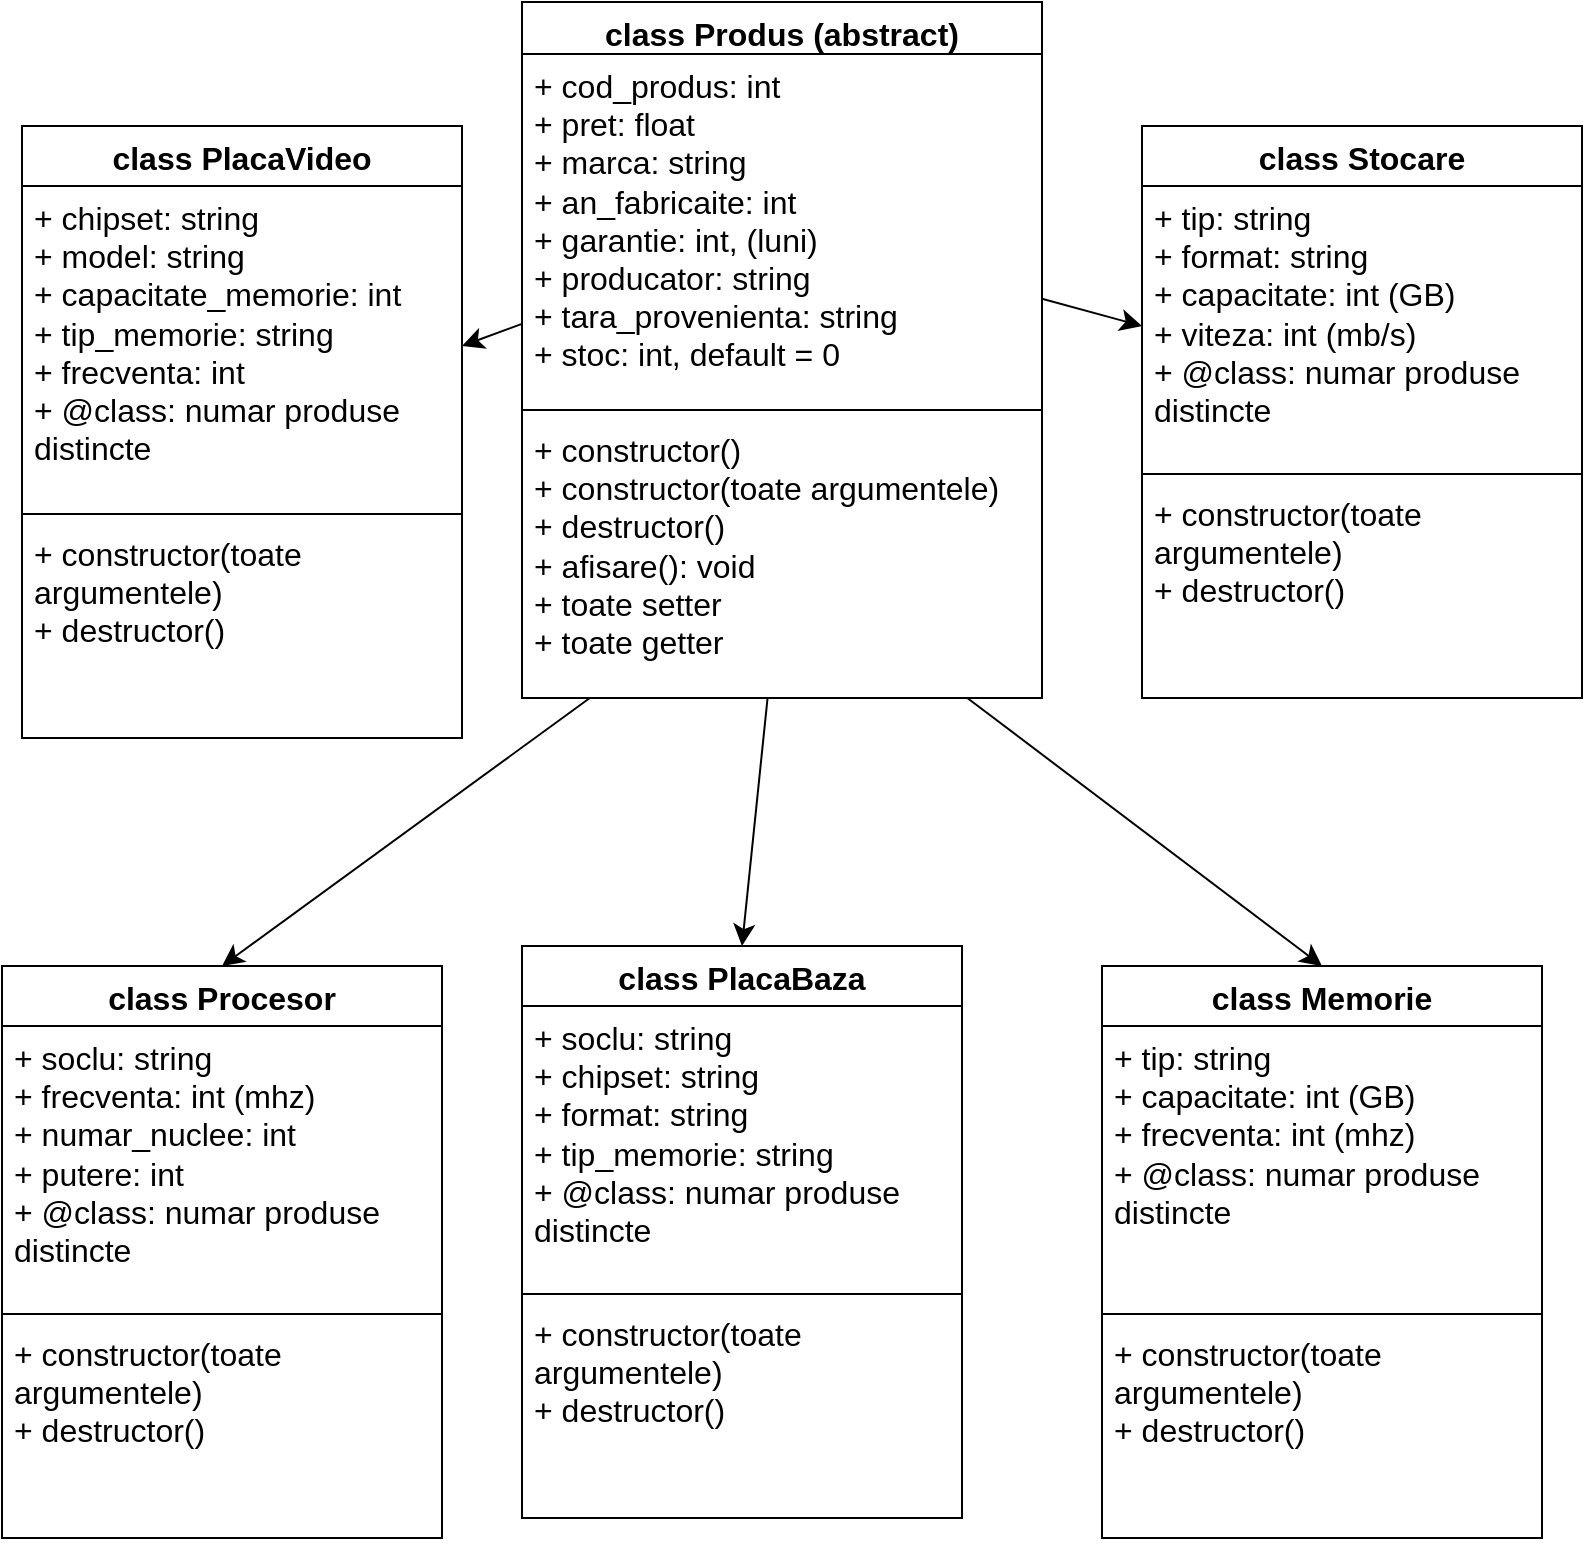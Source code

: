 <mxfile version="22.1.21" type="device">
  <diagram id="C5RBs43oDa-KdzZeNtuy" name="Page-1">
    <mxGraphModel dx="975" dy="834" grid="1" gridSize="10" guides="1" tooltips="1" connect="1" arrows="1" fold="1" page="1" pageScale="1" pageWidth="827" pageHeight="1169" math="0" shadow="0">
      <root>
        <mxCell id="WIyWlLk6GJQsqaUBKTNV-0" />
        <mxCell id="WIyWlLk6GJQsqaUBKTNV-1" parent="WIyWlLk6GJQsqaUBKTNV-0" />
        <mxCell id="Ku1soB3VHKQDk2RZOCrD-0" value="class Produs (abstract)" style="swimlane;fontStyle=1;align=center;verticalAlign=top;childLayout=stackLayout;horizontal=1;startSize=26;horizontalStack=0;resizeParent=1;resizeParentMax=0;resizeLast=0;collapsible=1;marginBottom=0;whiteSpace=wrap;html=1;fontSize=16;" vertex="1" parent="WIyWlLk6GJQsqaUBKTNV-1">
          <mxGeometry x="270" y="38" width="260" height="348" as="geometry">
            <mxRectangle x="334" y="30" width="100" height="30" as="alternateBounds" />
          </mxGeometry>
        </mxCell>
        <mxCell id="Ku1soB3VHKQDk2RZOCrD-1" value="+ cod_produs: int&lt;br&gt;+&amp;nbsp;pret: float&lt;br&gt;+ marca: string&lt;br&gt;+&amp;nbsp;an_fabricaite: int&lt;br&gt;+ garantie: int, (luni)&lt;br&gt;+ producator: string&lt;br&gt;+ tara_provenienta: string&lt;br&gt;+ stoc: int, default = 0" style="text;strokeColor=none;fillColor=none;align=left;verticalAlign=top;spacingLeft=4;spacingRight=4;overflow=hidden;rotatable=0;points=[[0,0.5],[1,0.5]];portConstraint=eastwest;whiteSpace=wrap;html=1;fontSize=16;" vertex="1" parent="Ku1soB3VHKQDk2RZOCrD-0">
          <mxGeometry y="26" width="260" height="174" as="geometry" />
        </mxCell>
        <mxCell id="Ku1soB3VHKQDk2RZOCrD-2" value="" style="line;strokeWidth=1;fillColor=none;align=left;verticalAlign=middle;spacingTop=-1;spacingLeft=3;spacingRight=3;rotatable=0;labelPosition=right;points=[];portConstraint=eastwest;strokeColor=inherit;fontSize=16;" vertex="1" parent="Ku1soB3VHKQDk2RZOCrD-0">
          <mxGeometry y="200" width="260" height="8" as="geometry" />
        </mxCell>
        <mxCell id="Ku1soB3VHKQDk2RZOCrD-3" value="+ constructor()&lt;br&gt;+ constructor(toate argumentele)&lt;br&gt;+ destructor()&lt;br&gt;+ afisare(): void&lt;br&gt;+ toate setter&lt;br&gt;+ toate getter&lt;br&gt;" style="text;strokeColor=none;fillColor=none;align=left;verticalAlign=top;spacingLeft=4;spacingRight=4;overflow=hidden;rotatable=0;points=[[0,0.5],[1,0.5]];portConstraint=eastwest;whiteSpace=wrap;html=1;fontSize=16;" vertex="1" parent="Ku1soB3VHKQDk2RZOCrD-0">
          <mxGeometry y="208" width="260" height="140" as="geometry" />
        </mxCell>
        <mxCell id="Ku1soB3VHKQDk2RZOCrD-6" value="class Procesor" style="swimlane;fontStyle=1;align=center;verticalAlign=top;childLayout=stackLayout;horizontal=1;startSize=30;horizontalStack=0;resizeParent=1;resizeParentMax=0;resizeLast=0;collapsible=1;marginBottom=0;whiteSpace=wrap;html=1;fontSize=16;" vertex="1" parent="WIyWlLk6GJQsqaUBKTNV-1">
          <mxGeometry x="10" y="520" width="220" height="286" as="geometry" />
        </mxCell>
        <mxCell id="Ku1soB3VHKQDk2RZOCrD-7" value="+ soclu: string&lt;br&gt;+ frecventa: int (mhz)&lt;br&gt;+ numar_nuclee: int&lt;br&gt;+ putere: int&lt;br&gt;+ @class: numar produse distincte" style="text;strokeColor=none;fillColor=none;align=left;verticalAlign=top;spacingLeft=4;spacingRight=4;overflow=hidden;rotatable=0;points=[[0,0.5],[1,0.5]];portConstraint=eastwest;whiteSpace=wrap;html=1;fontSize=16;" vertex="1" parent="Ku1soB3VHKQDk2RZOCrD-6">
          <mxGeometry y="30" width="220" height="140" as="geometry" />
        </mxCell>
        <mxCell id="Ku1soB3VHKQDk2RZOCrD-8" value="" style="line;strokeWidth=1;fillColor=none;align=left;verticalAlign=middle;spacingTop=-1;spacingLeft=3;spacingRight=3;rotatable=0;labelPosition=right;points=[];portConstraint=eastwest;strokeColor=inherit;fontSize=16;" vertex="1" parent="Ku1soB3VHKQDk2RZOCrD-6">
          <mxGeometry y="170" width="220" height="8" as="geometry" />
        </mxCell>
        <mxCell id="Ku1soB3VHKQDk2RZOCrD-9" value="+ constructor(toate argumentele)&lt;br style=&quot;border-color: var(--border-color);&quot;&gt;+ destructor()" style="text;strokeColor=none;fillColor=none;align=left;verticalAlign=top;spacingLeft=4;spacingRight=4;overflow=hidden;rotatable=0;points=[[0,0.5],[1,0.5]];portConstraint=eastwest;whiteSpace=wrap;html=1;fontSize=16;" vertex="1" parent="Ku1soB3VHKQDk2RZOCrD-6">
          <mxGeometry y="178" width="220" height="108" as="geometry" />
        </mxCell>
        <mxCell id="Ku1soB3VHKQDk2RZOCrD-10" value="class PlacaBaza" style="swimlane;fontStyle=1;align=center;verticalAlign=top;childLayout=stackLayout;horizontal=1;startSize=30;horizontalStack=0;resizeParent=1;resizeParentMax=0;resizeLast=0;collapsible=1;marginBottom=0;whiteSpace=wrap;html=1;fontSize=16;" vertex="1" parent="WIyWlLk6GJQsqaUBKTNV-1">
          <mxGeometry x="270" y="510" width="220" height="286" as="geometry" />
        </mxCell>
        <mxCell id="Ku1soB3VHKQDk2RZOCrD-11" value="+ soclu: string&lt;br&gt;+ chipset: string&lt;br&gt;+ format: string&lt;br&gt;+ tip_memorie: string&lt;br&gt;+ @class: numar produse distincte" style="text;strokeColor=none;fillColor=none;align=left;verticalAlign=top;spacingLeft=4;spacingRight=4;overflow=hidden;rotatable=0;points=[[0,0.5],[1,0.5]];portConstraint=eastwest;whiteSpace=wrap;html=1;fontSize=16;" vertex="1" parent="Ku1soB3VHKQDk2RZOCrD-10">
          <mxGeometry y="30" width="220" height="140" as="geometry" />
        </mxCell>
        <mxCell id="Ku1soB3VHKQDk2RZOCrD-12" value="" style="line;strokeWidth=1;fillColor=none;align=left;verticalAlign=middle;spacingTop=-1;spacingLeft=3;spacingRight=3;rotatable=0;labelPosition=right;points=[];portConstraint=eastwest;strokeColor=inherit;fontSize=16;" vertex="1" parent="Ku1soB3VHKQDk2RZOCrD-10">
          <mxGeometry y="170" width="220" height="8" as="geometry" />
        </mxCell>
        <mxCell id="Ku1soB3VHKQDk2RZOCrD-13" value="+ constructor(toate argumentele)&lt;br style=&quot;border-color: var(--border-color);&quot;&gt;+ destructor()" style="text;strokeColor=none;fillColor=none;align=left;verticalAlign=top;spacingLeft=4;spacingRight=4;overflow=hidden;rotatable=0;points=[[0,0.5],[1,0.5]];portConstraint=eastwest;whiteSpace=wrap;html=1;fontSize=16;" vertex="1" parent="Ku1soB3VHKQDk2RZOCrD-10">
          <mxGeometry y="178" width="220" height="108" as="geometry" />
        </mxCell>
        <mxCell id="Ku1soB3VHKQDk2RZOCrD-14" value="class Memorie" style="swimlane;fontStyle=1;align=center;verticalAlign=top;childLayout=stackLayout;horizontal=1;startSize=30;horizontalStack=0;resizeParent=1;resizeParentMax=0;resizeLast=0;collapsible=1;marginBottom=0;whiteSpace=wrap;html=1;fontSize=16;" vertex="1" parent="WIyWlLk6GJQsqaUBKTNV-1">
          <mxGeometry x="560" y="520" width="220" height="286" as="geometry" />
        </mxCell>
        <mxCell id="Ku1soB3VHKQDk2RZOCrD-15" value="+ tip: string&lt;br&gt;+ capacitate: int (GB)&lt;br&gt;+ frecventa: int (mhz)&lt;br&gt;+ @class: numar produse distincte" style="text;strokeColor=none;fillColor=none;align=left;verticalAlign=top;spacingLeft=4;spacingRight=4;overflow=hidden;rotatable=0;points=[[0,0.5],[1,0.5]];portConstraint=eastwest;whiteSpace=wrap;html=1;fontSize=16;" vertex="1" parent="Ku1soB3VHKQDk2RZOCrD-14">
          <mxGeometry y="30" width="220" height="140" as="geometry" />
        </mxCell>
        <mxCell id="Ku1soB3VHKQDk2RZOCrD-16" value="" style="line;strokeWidth=1;fillColor=none;align=left;verticalAlign=middle;spacingTop=-1;spacingLeft=3;spacingRight=3;rotatable=0;labelPosition=right;points=[];portConstraint=eastwest;strokeColor=inherit;fontSize=16;" vertex="1" parent="Ku1soB3VHKQDk2RZOCrD-14">
          <mxGeometry y="170" width="220" height="8" as="geometry" />
        </mxCell>
        <mxCell id="Ku1soB3VHKQDk2RZOCrD-17" value="+ constructor(toate argumentele)&lt;br style=&quot;border-color: var(--border-color);&quot;&gt;+ destructor()" style="text;strokeColor=none;fillColor=none;align=left;verticalAlign=top;spacingLeft=4;spacingRight=4;overflow=hidden;rotatable=0;points=[[0,0.5],[1,0.5]];portConstraint=eastwest;whiteSpace=wrap;html=1;fontSize=16;" vertex="1" parent="Ku1soB3VHKQDk2RZOCrD-14">
          <mxGeometry y="178" width="220" height="108" as="geometry" />
        </mxCell>
        <mxCell id="Ku1soB3VHKQDk2RZOCrD-22" value="class Stocare" style="swimlane;fontStyle=1;align=center;verticalAlign=top;childLayout=stackLayout;horizontal=1;startSize=30;horizontalStack=0;resizeParent=1;resizeParentMax=0;resizeLast=0;collapsible=1;marginBottom=0;whiteSpace=wrap;html=1;fontSize=16;" vertex="1" parent="WIyWlLk6GJQsqaUBKTNV-1">
          <mxGeometry x="580" y="100" width="220" height="286" as="geometry" />
        </mxCell>
        <mxCell id="Ku1soB3VHKQDk2RZOCrD-23" value="+ tip: string&lt;br&gt;+ format: string&lt;br&gt;+ capacitate: int (GB)&lt;br&gt;+ viteza: int (mb/s)&lt;br&gt;+ @class: numar produse distincte" style="text;strokeColor=none;fillColor=none;align=left;verticalAlign=top;spacingLeft=4;spacingRight=4;overflow=hidden;rotatable=0;points=[[0,0.5],[1,0.5]];portConstraint=eastwest;whiteSpace=wrap;html=1;fontSize=16;" vertex="1" parent="Ku1soB3VHKQDk2RZOCrD-22">
          <mxGeometry y="30" width="220" height="140" as="geometry" />
        </mxCell>
        <mxCell id="Ku1soB3VHKQDk2RZOCrD-24" value="" style="line;strokeWidth=1;fillColor=none;align=left;verticalAlign=middle;spacingTop=-1;spacingLeft=3;spacingRight=3;rotatable=0;labelPosition=right;points=[];portConstraint=eastwest;strokeColor=inherit;fontSize=16;" vertex="1" parent="Ku1soB3VHKQDk2RZOCrD-22">
          <mxGeometry y="170" width="220" height="8" as="geometry" />
        </mxCell>
        <mxCell id="Ku1soB3VHKQDk2RZOCrD-25" value="+ constructor(toate argumentele)&lt;br style=&quot;border-color: var(--border-color);&quot;&gt;+ destructor()" style="text;strokeColor=none;fillColor=none;align=left;verticalAlign=top;spacingLeft=4;spacingRight=4;overflow=hidden;rotatable=0;points=[[0,0.5],[1,0.5]];portConstraint=eastwest;whiteSpace=wrap;html=1;fontSize=16;" vertex="1" parent="Ku1soB3VHKQDk2RZOCrD-22">
          <mxGeometry y="178" width="220" height="108" as="geometry" />
        </mxCell>
        <mxCell id="Ku1soB3VHKQDk2RZOCrD-26" value="class PlacaVideo" style="swimlane;fontStyle=1;align=center;verticalAlign=top;childLayout=stackLayout;horizontal=1;startSize=30;horizontalStack=0;resizeParent=1;resizeParentMax=0;resizeLast=0;collapsible=1;marginBottom=0;whiteSpace=wrap;html=1;fontSize=16;" vertex="1" parent="WIyWlLk6GJQsqaUBKTNV-1">
          <mxGeometry x="20" y="100" width="220" height="306" as="geometry" />
        </mxCell>
        <mxCell id="Ku1soB3VHKQDk2RZOCrD-27" value="+ chipset: string&lt;br&gt;+ model: string&lt;br&gt;+ capacitate_memorie: int&lt;br&gt;+ tip_memorie: string&lt;br&gt;+ frecventa: int&lt;br&gt;+ @class: numar produse distincte" style="text;strokeColor=none;fillColor=none;align=left;verticalAlign=top;spacingLeft=4;spacingRight=4;overflow=hidden;rotatable=0;points=[[0,0.5],[1,0.5]];portConstraint=eastwest;whiteSpace=wrap;html=1;fontSize=16;" vertex="1" parent="Ku1soB3VHKQDk2RZOCrD-26">
          <mxGeometry y="30" width="220" height="160" as="geometry" />
        </mxCell>
        <mxCell id="Ku1soB3VHKQDk2RZOCrD-28" value="" style="line;strokeWidth=1;fillColor=none;align=left;verticalAlign=middle;spacingTop=-1;spacingLeft=3;spacingRight=3;rotatable=0;labelPosition=right;points=[];portConstraint=eastwest;strokeColor=inherit;fontSize=16;" vertex="1" parent="Ku1soB3VHKQDk2RZOCrD-26">
          <mxGeometry y="190" width="220" height="8" as="geometry" />
        </mxCell>
        <mxCell id="Ku1soB3VHKQDk2RZOCrD-29" value="+ constructor(toate argumentele)&lt;br style=&quot;border-color: var(--border-color);&quot;&gt;+ destructor()" style="text;strokeColor=none;fillColor=none;align=left;verticalAlign=top;spacingLeft=4;spacingRight=4;overflow=hidden;rotatable=0;points=[[0,0.5],[1,0.5]];portConstraint=eastwest;whiteSpace=wrap;html=1;fontSize=16;" vertex="1" parent="Ku1soB3VHKQDk2RZOCrD-26">
          <mxGeometry y="198" width="220" height="108" as="geometry" />
        </mxCell>
        <mxCell id="Ku1soB3VHKQDk2RZOCrD-30" style="edgeStyle=none;curved=1;rounded=0;orthogonalLoop=1;jettySize=auto;html=1;entryX=0.5;entryY=0;entryDx=0;entryDy=0;fontSize=12;startSize=8;endSize=8;" edge="1" parent="WIyWlLk6GJQsqaUBKTNV-1" source="Ku1soB3VHKQDk2RZOCrD-3" target="Ku1soB3VHKQDk2RZOCrD-6">
          <mxGeometry relative="1" as="geometry" />
        </mxCell>
        <mxCell id="Ku1soB3VHKQDk2RZOCrD-31" style="edgeStyle=none;curved=1;rounded=0;orthogonalLoop=1;jettySize=auto;html=1;entryX=0.5;entryY=0;entryDx=0;entryDy=0;fontSize=12;startSize=8;endSize=8;" edge="1" parent="WIyWlLk6GJQsqaUBKTNV-1" source="Ku1soB3VHKQDk2RZOCrD-3" target="Ku1soB3VHKQDk2RZOCrD-10">
          <mxGeometry relative="1" as="geometry" />
        </mxCell>
        <mxCell id="Ku1soB3VHKQDk2RZOCrD-32" style="edgeStyle=none;curved=1;rounded=0;orthogonalLoop=1;jettySize=auto;html=1;fontSize=12;startSize=8;endSize=8;entryX=0.5;entryY=0;entryDx=0;entryDy=0;" edge="1" parent="WIyWlLk6GJQsqaUBKTNV-1" source="Ku1soB3VHKQDk2RZOCrD-3" target="Ku1soB3VHKQDk2RZOCrD-14">
          <mxGeometry relative="1" as="geometry" />
        </mxCell>
        <mxCell id="Ku1soB3VHKQDk2RZOCrD-33" style="edgeStyle=none;curved=1;rounded=0;orthogonalLoop=1;jettySize=auto;html=1;fontSize=12;startSize=8;endSize=8;entryX=0;entryY=0.5;entryDx=0;entryDy=0;" edge="1" parent="WIyWlLk6GJQsqaUBKTNV-1" source="Ku1soB3VHKQDk2RZOCrD-1" target="Ku1soB3VHKQDk2RZOCrD-23">
          <mxGeometry relative="1" as="geometry" />
        </mxCell>
        <mxCell id="Ku1soB3VHKQDk2RZOCrD-34" style="edgeStyle=none;curved=1;rounded=0;orthogonalLoop=1;jettySize=auto;html=1;entryX=1;entryY=0.5;entryDx=0;entryDy=0;fontSize=12;startSize=8;endSize=8;" edge="1" parent="WIyWlLk6GJQsqaUBKTNV-1" source="Ku1soB3VHKQDk2RZOCrD-1" target="Ku1soB3VHKQDk2RZOCrD-27">
          <mxGeometry relative="1" as="geometry" />
        </mxCell>
      </root>
    </mxGraphModel>
  </diagram>
</mxfile>
